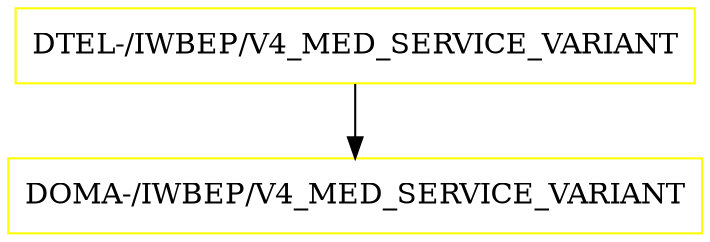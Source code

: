 digraph G {
  "DTEL-/IWBEP/V4_MED_SERVICE_VARIANT" [shape=box,color=yellow];
  "DOMA-/IWBEP/V4_MED_SERVICE_VARIANT" [shape=box,color=yellow,URL="./DOMA_%23IWBEP%23V4_MED_SERVICE_VARIANT.html"];
  "DTEL-/IWBEP/V4_MED_SERVICE_VARIANT" -> "DOMA-/IWBEP/V4_MED_SERVICE_VARIANT";
}
